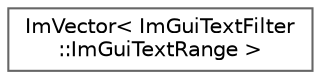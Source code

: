 digraph "Graphical Class Hierarchy"
{
 // LATEX_PDF_SIZE
  bgcolor="transparent";
  edge [fontname=Helvetica,fontsize=10,labelfontname=Helvetica,labelfontsize=10];
  node [fontname=Helvetica,fontsize=10,shape=box,height=0.2,width=0.4];
  rankdir="LR";
  Node0 [label="ImVector\< ImGuiTextFilter\l::ImGuiTextRange \>",height=0.2,width=0.4,color="grey40", fillcolor="white", style="filled",URL="$struct_im_vector.html",tooltip=" "];
}
